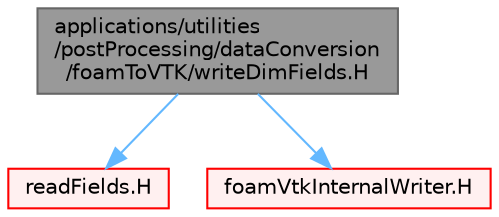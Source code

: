 digraph "applications/utilities/postProcessing/dataConversion/foamToVTK/writeDimFields.H"
{
 // LATEX_PDF_SIZE
  bgcolor="transparent";
  edge [fontname=Helvetica,fontsize=10,labelfontname=Helvetica,labelfontsize=10];
  node [fontname=Helvetica,fontsize=10,shape=box,height=0.2,width=0.4];
  Node1 [id="Node000001",label="applications/utilities\l/postProcessing/dataConversion\l/foamToVTK/writeDimFields.H",height=0.2,width=0.4,color="gray40", fillcolor="grey60", style="filled", fontcolor="black",tooltip=" "];
  Node1 -> Node2 [id="edge1_Node000001_Node000002",color="steelblue1",style="solid",tooltip=" "];
  Node2 [id="Node000002",label="readFields.H",height=0.2,width=0.4,color="red", fillcolor="#FFF0F0", style="filled",URL="$applications_2utilities_2postProcessing_2dataConversion_2foamToVTK_2readFields_8H.html",tooltip="Helper routines for reading a field or fields, optionally with a mesh subset (using fvMeshSubsetProxy..."];
  Node1 -> Node378 [id="edge2_Node000001_Node000378",color="steelblue1",style="solid",tooltip=" "];
  Node378 [id="Node000378",label="foamVtkInternalWriter.H",height=0.2,width=0.4,color="red", fillcolor="#FFF0F0", style="filled",URL="$foamVtkInternalWriter_8H.html",tooltip=" "];
}
